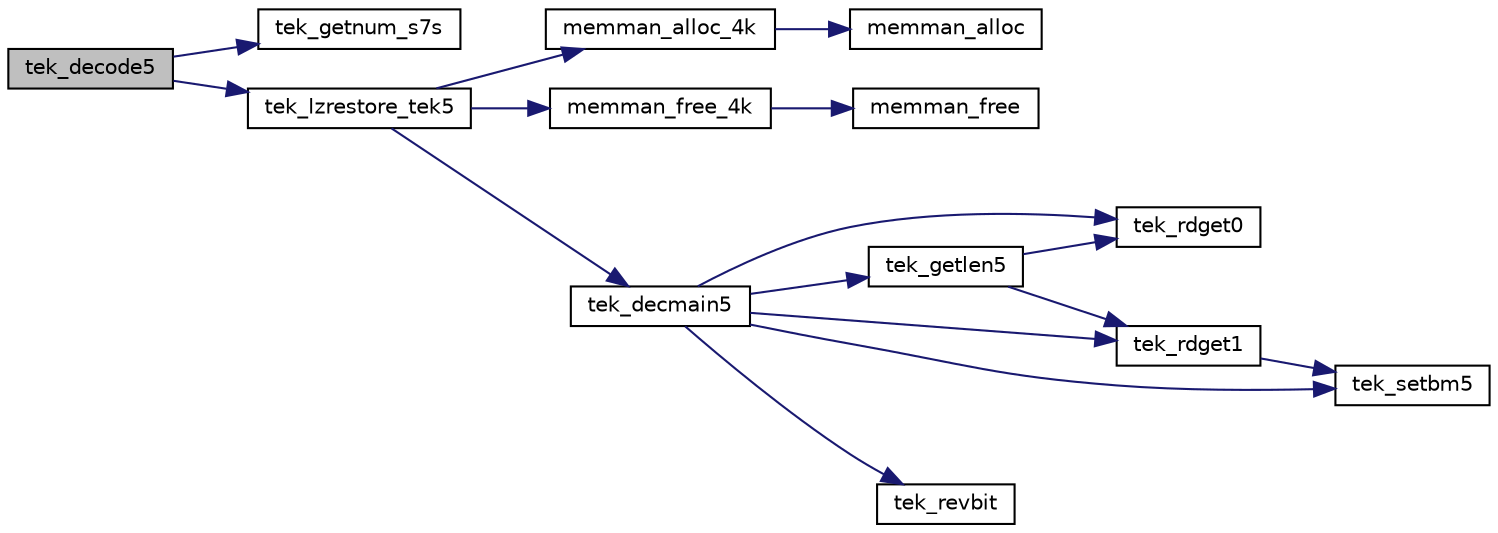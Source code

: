 digraph "tek_decode5"
{
 // LATEX_PDF_SIZE
  edge [fontname="Helvetica",fontsize="10",labelfontname="Helvetica",labelfontsize="10"];
  node [fontname="Helvetica",fontsize="10",shape=record];
  rankdir="LR";
  Node1 [label="tek_decode5",height=0.2,width=0.4,color="black", fillcolor="grey75", style="filled", fontcolor="black",tooltip=" "];
  Node1 -> Node2 [color="midnightblue",fontsize="10",style="solid",fontname="Helvetica"];
  Node2 [label="tek_getnum_s7s",height=0.2,width=0.4,color="black", fillcolor="white", style="filled",URL="$tek_2tek_8c.html#a5faa80891359abc566502563e97e6761",tooltip=" "];
  Node1 -> Node3 [color="midnightblue",fontsize="10",style="solid",fontname="Helvetica"];
  Node3 [label="tek_lzrestore_tek5",height=0.2,width=0.4,color="black", fillcolor="white", style="filled",URL="$tek_2tek_8c.html#adf0a0994681380da1f81b7bfb5ca44db",tooltip=" "];
  Node3 -> Node4 [color="midnightblue",fontsize="10",style="solid",fontname="Helvetica"];
  Node4 [label="memman_alloc_4k",height=0.2,width=0.4,color="black", fillcolor="white", style="filled",URL="$bootpack_8h.html#a0b2b807ae567c0c3a0f5878b6ea95383",tooltip=" "];
  Node4 -> Node5 [color="midnightblue",fontsize="10",style="solid",fontname="Helvetica"];
  Node5 [label="memman_alloc",height=0.2,width=0.4,color="black", fillcolor="white", style="filled",URL="$memory_8c.html#a3a44e2ae3c434e982c7b906e00af831a",tooltip=" "];
  Node3 -> Node6 [color="midnightblue",fontsize="10",style="solid",fontname="Helvetica"];
  Node6 [label="memman_free_4k",height=0.2,width=0.4,color="black", fillcolor="white", style="filled",URL="$bootpack_8h.html#acad1337e14f758731d8241ee094d1a86",tooltip=" "];
  Node6 -> Node7 [color="midnightblue",fontsize="10",style="solid",fontname="Helvetica"];
  Node7 [label="memman_free",height=0.2,width=0.4,color="black", fillcolor="white", style="filled",URL="$memory_8c.html#a4d14a01ac8b137a266aafe80c5102a52",tooltip=" "];
  Node3 -> Node8 [color="midnightblue",fontsize="10",style="solid",fontname="Helvetica"];
  Node8 [label="tek_decmain5",height=0.2,width=0.4,color="black", fillcolor="white", style="filled",URL="$tek_2tek_8c.html#af1af9649c0ff434aafce5fa4ac0c120d",tooltip=" "];
  Node8 -> Node9 [color="midnightblue",fontsize="10",style="solid",fontname="Helvetica"];
  Node9 [label="tek_getlen5",height=0.2,width=0.4,color="black", fillcolor="white", style="filled",URL="$tek_2tek_8c.html#a62bff5997b4c8b44edd54cde4d0ed647",tooltip=" "];
  Node9 -> Node10 [color="midnightblue",fontsize="10",style="solid",fontname="Helvetica"];
  Node10 [label="tek_rdget0",height=0.2,width=0.4,color="black", fillcolor="white", style="filled",URL="$tek_2tek_8c.html#acbe7c667aa9821c570ff3f9f892c885d",tooltip=" "];
  Node9 -> Node11 [color="midnightblue",fontsize="10",style="solid",fontname="Helvetica"];
  Node11 [label="tek_rdget1",height=0.2,width=0.4,color="black", fillcolor="white", style="filled",URL="$tek_2tek_8c.html#ad47117a8e15ddb593559472bfd1a913f",tooltip=" "];
  Node11 -> Node12 [color="midnightblue",fontsize="10",style="solid",fontname="Helvetica"];
  Node12 [label="tek_setbm5",height=0.2,width=0.4,color="black", fillcolor="white", style="filled",URL="$tek_2tek_8c.html#a6dccddf1b7cc7d769e8074a44e204172",tooltip=" "];
  Node8 -> Node10 [color="midnightblue",fontsize="10",style="solid",fontname="Helvetica"];
  Node8 -> Node11 [color="midnightblue",fontsize="10",style="solid",fontname="Helvetica"];
  Node8 -> Node13 [color="midnightblue",fontsize="10",style="solid",fontname="Helvetica"];
  Node13 [label="tek_revbit",height=0.2,width=0.4,color="black", fillcolor="white", style="filled",URL="$tek_2tek_8c.html#aef039e6537565330cab9657b27960b23",tooltip=" "];
  Node8 -> Node12 [color="midnightblue",fontsize="10",style="solid",fontname="Helvetica"];
}
